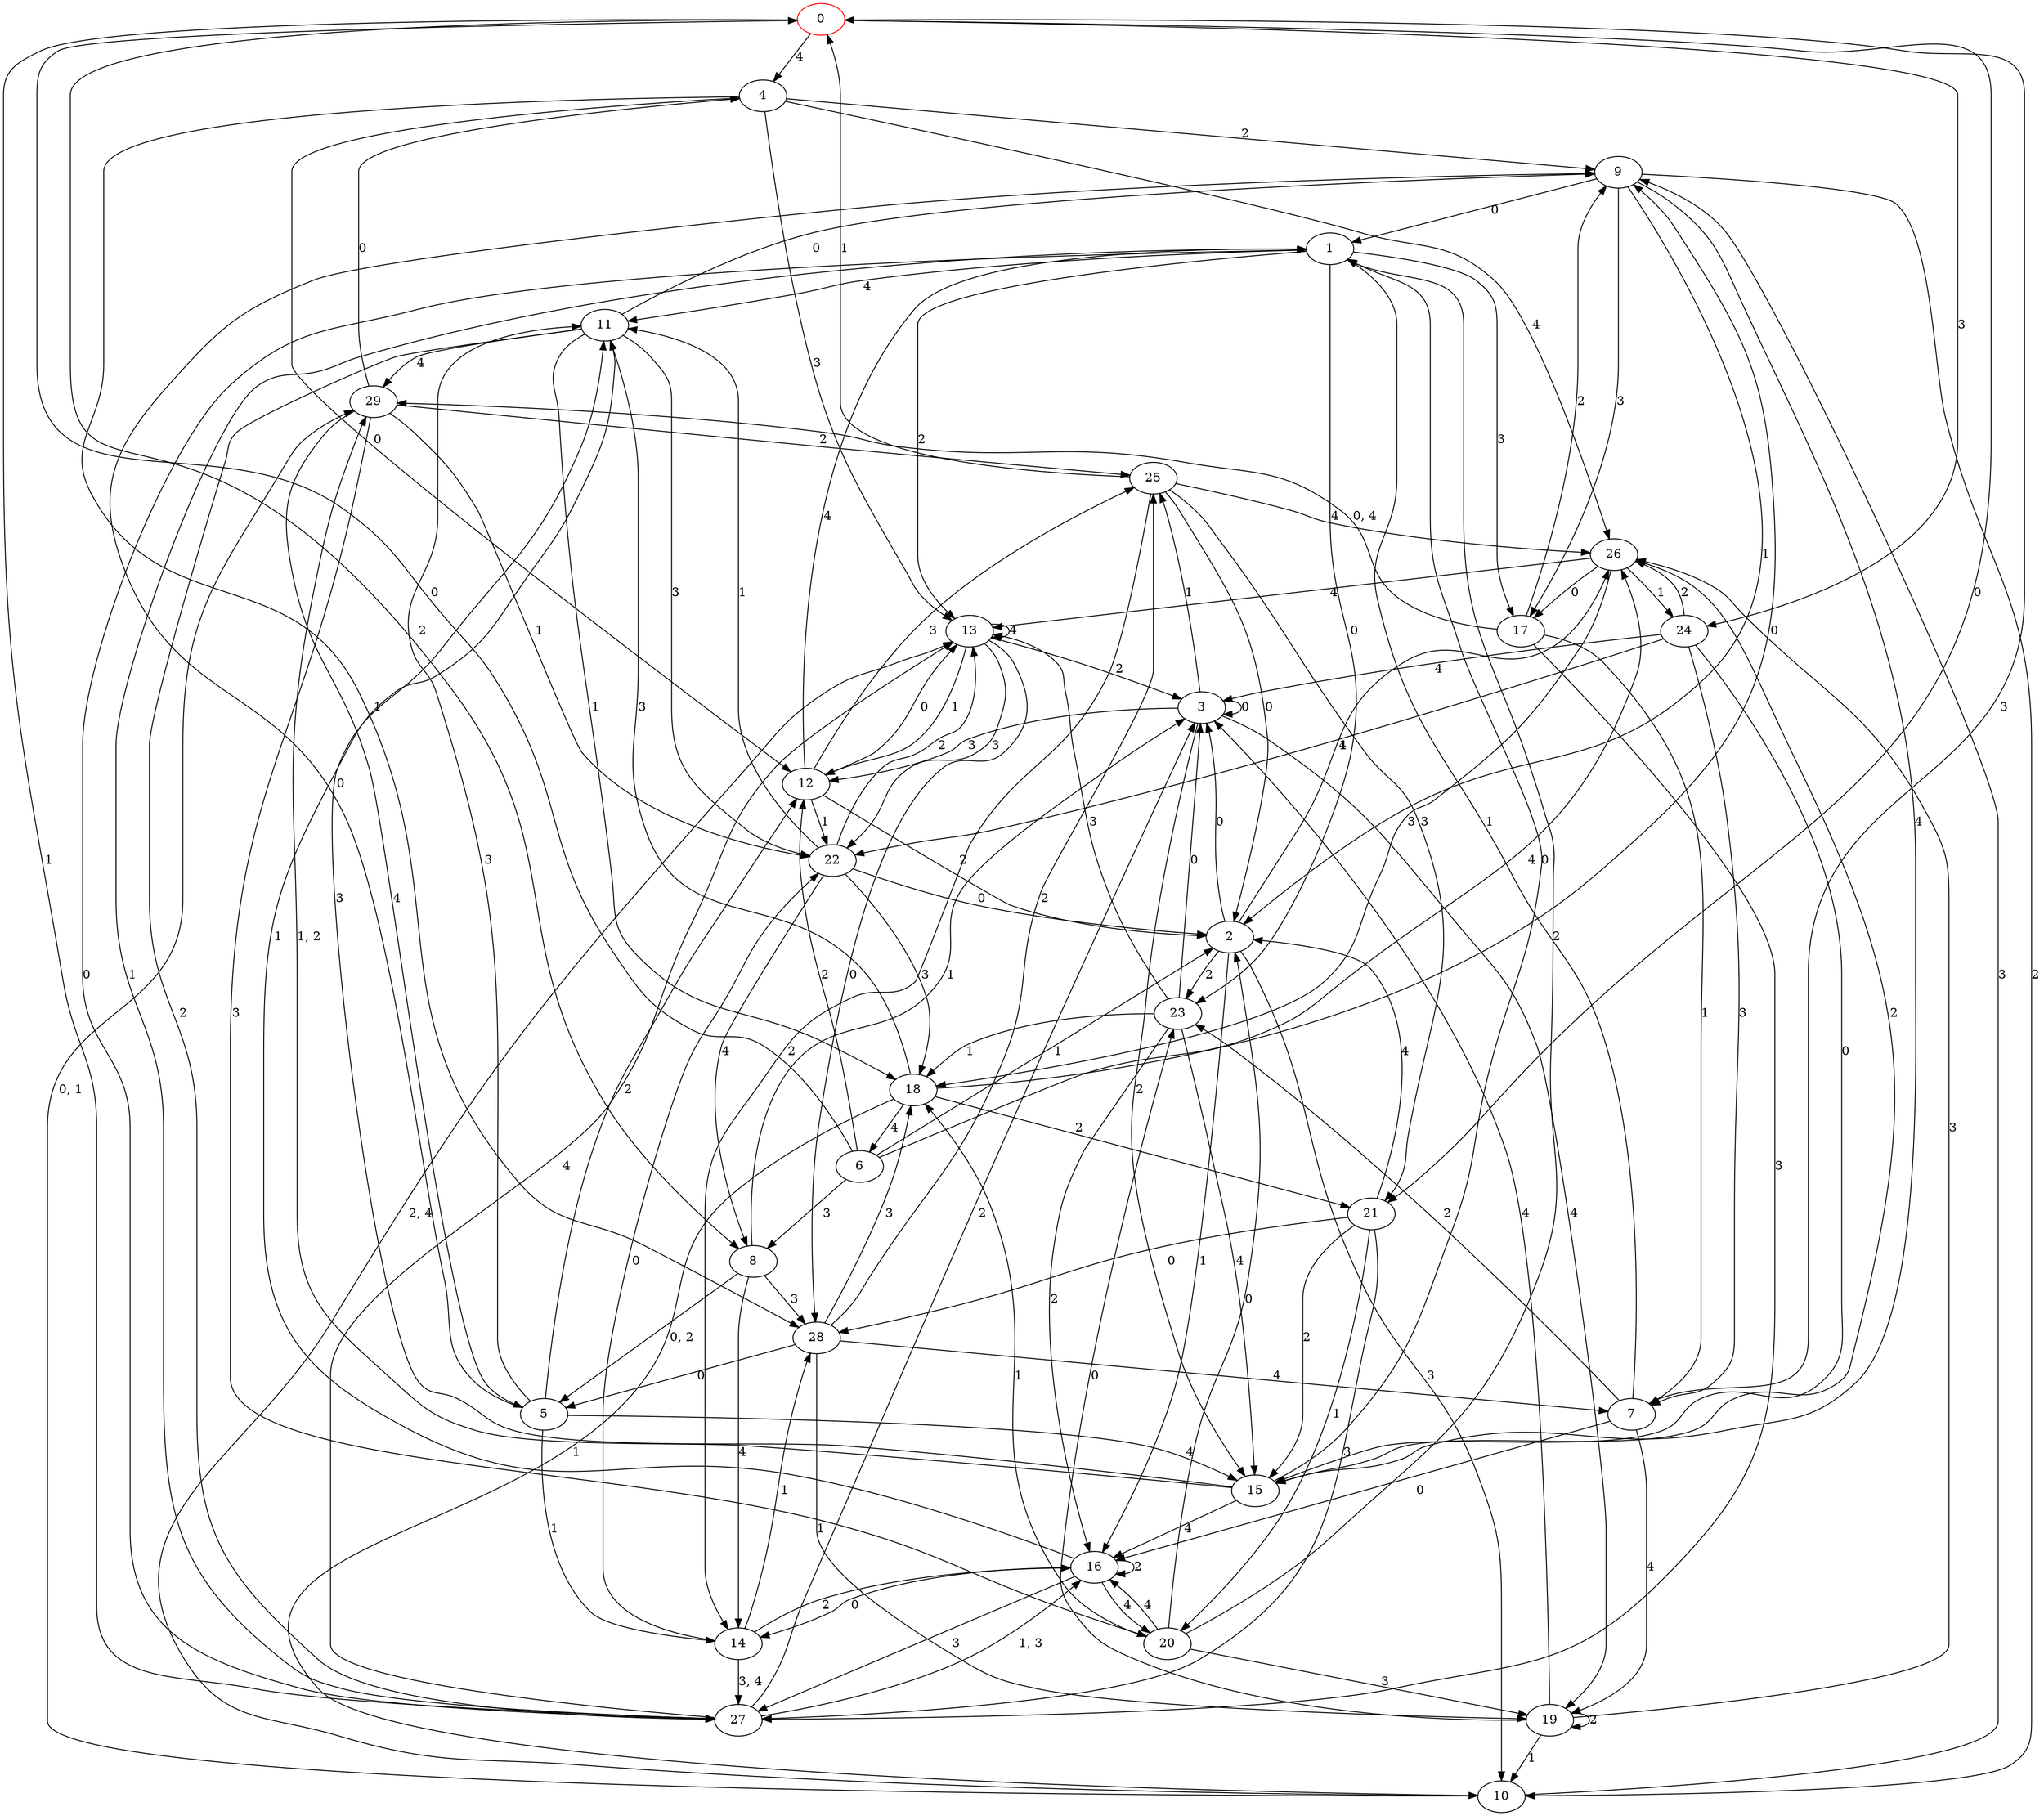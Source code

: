 digraph g {
0 [label= "0"] [color="red"];
1 [label= "1"];
2 [label= "2"];
3 [label= "3"];
4 [label= "4"];
5 [label= "5"];
6 [label= "6"];
7 [label= "7"];
8 [label= "8"];
9 [label= "9"];
10 [label= "10"];
11 [label= "11"];
12 [label= "12"];
13 [label= "13"];
14 [label= "14"];
15 [label= "15"];
16 [label= "16"];
17 [label= "17"];
18 [label= "18"];
19 [label= "19"];
20 [label= "20"];
21 [label= "21"];
22 [label= "22"];
23 [label= "23"];
24 [label= "24"];
25 [label= "25"];
26 [label= "26"];
27 [label= "27"];
28 [label= "28"];
29 [label= "29"];
0 -> 21[label= "0"];
0 -> 27[label= "1"];
0 -> 8[label= "2"];
0 -> 24[label= "3"];
0 -> 4[label= "4"];
1 -> 23[label= "0"];
1 -> 27[label= "1"];
1 -> 13[label= "2"];
1 -> 17[label= "3"];
1 -> 11[label= "4"];
2 -> 3[label= "0"];
2 -> 16[label= "1"];
2 -> 23[label= "2"];
2 -> 10[label= "3"];
2 -> 26[label= "4"];
3 -> 3[label= "0"];
3 -> 25[label= "1"];
3 -> 15[label= "2"];
3 -> 12[label= "3"];
3 -> 19[label= "4"];
4 -> 12[label= "0"];
4 -> 28[label= "1"];
4 -> 9[label= "2"];
4 -> 13[label= "3"];
4 -> 26[label= "4"];
5 -> 9[label= "0"];
5 -> 14[label= "1"];
5 -> 12[label= "2"];
5 -> 11[label= "3"];
5 -> 15[label= "4"];
6 -> 0[label= "0"];
6 -> 2[label= "1"];
6 -> 12[label= "2"];
6 -> 8[label= "3"];
6 -> 26[label= "4"];
7 -> 16[label= "0"];
7 -> 1[label= "1"];
7 -> 23[label= "2"];
7 -> 0[label= "3"];
7 -> 19[label= "4"];
8 -> 3[label= "1"];
8 -> 28[label= "3"];
8 -> 14[label= "4"];
9 -> 1[label= "0"];
9 -> 2[label= "1"];
9 -> 10[label= "2"];
9 -> 17[label= "3"];
9 -> 15[label= "4"];
10 -> 9[label= "3"];
11 -> 9[label= "0"];
11 -> 18[label= "1"];
11 -> 27[label= "2"];
11 -> 22[label= "3"];
11 -> 29[label= "4"];
12 -> 13[label= "0"];
12 -> 22[label= "1"];
12 -> 2[label= "2"];
12 -> 25[label= "3"];
12 -> 1[label= "4"];
13 -> 28[label= "0"];
13 -> 12[label= "1"];
13 -> 3[label= "2"];
13 -> 22[label= "3"];
13 -> 13[label= "4"];
14 -> 22[label= "0"];
14 -> 28[label= "1"];
14 -> 16[label= "2"];
15 -> 1[label= "0"];
15 -> 11[label= "3"];
15 -> 16[label= "4"];
16 -> 14[label= "0"];
16 -> 11[label= "1"];
16 -> 16[label= "2"];
16 -> 27[label= "3"];
16 -> 20[label= "4"];
17 -> 7[label= "1"];
17 -> 9[label= "2"];
17 -> 27[label= "3"];
18 -> 9[label= "0"];
18 -> 10[label= "1"];
18 -> 21[label= "2"];
18 -> 11[label= "3"];
18 -> 6[label= "4"];
19 -> 23[label= "0"];
19 -> 10[label= "1"];
19 -> 19[label= "2"];
19 -> 26[label= "3"];
19 -> 3[label= "4"];
20 -> 2[label= "0"];
20 -> 18[label= "1"];
20 -> 1[label= "2"];
20 -> 19[label= "3"];
20 -> 16[label= "4"];
21 -> 28[label= "0"];
21 -> 20[label= "1"];
21 -> 15[label= "2"];
21 -> 27[label= "3"];
21 -> 2[label= "4"];
22 -> 2[label= "0"];
22 -> 11[label= "1"];
22 -> 13[label= "2"];
22 -> 18[label= "3"];
22 -> 8[label= "4"];
23 -> 3[label= "0"];
23 -> 18[label= "1"];
23 -> 16[label= "2"];
23 -> 13[label= "3"];
23 -> 15[label= "4"];
24 -> 15[label= "0"];
24 -> 22[label= "1"];
24 -> 26[label= "2"];
24 -> 7[label= "3"];
24 -> 3[label= "4"];
25 -> 2[label= "0"];
25 -> 0[label= "1"];
25 -> 14[label= "2"];
25 -> 21[label= "3"];
25 -> 26[label= "4"];
26 -> 17[label= "0"];
26 -> 24[label= "1"];
26 -> 15[label= "2"];
26 -> 18[label= "3"];
26 -> 13[label= "4"];
27 -> 1[label= "0"];
27 -> 3[label= "2"];
27 -> 13[label= "4"];
28 -> 5[label= "0"];
28 -> 19[label= "1"];
28 -> 25[label= "2"];
28 -> 18[label= "3"];
28 -> 7[label= "4"];
29 -> 4[label= "0"];
29 -> 22[label= "1"];
29 -> 25[label= "2"];
29 -> 20[label= "3"];
29 -> 5[label= "4"];
8 -> 5[label= "0, 2"];
10 -> 29[label= "0, 1"];
10 -> 13[label= "2, 4"];
14 -> 27[label= "3, 4"];
15 -> 29[label= "1, 2"];
17 -> 29[label= "0, 4"];
27 -> 16[label= "1, 3"];
}
